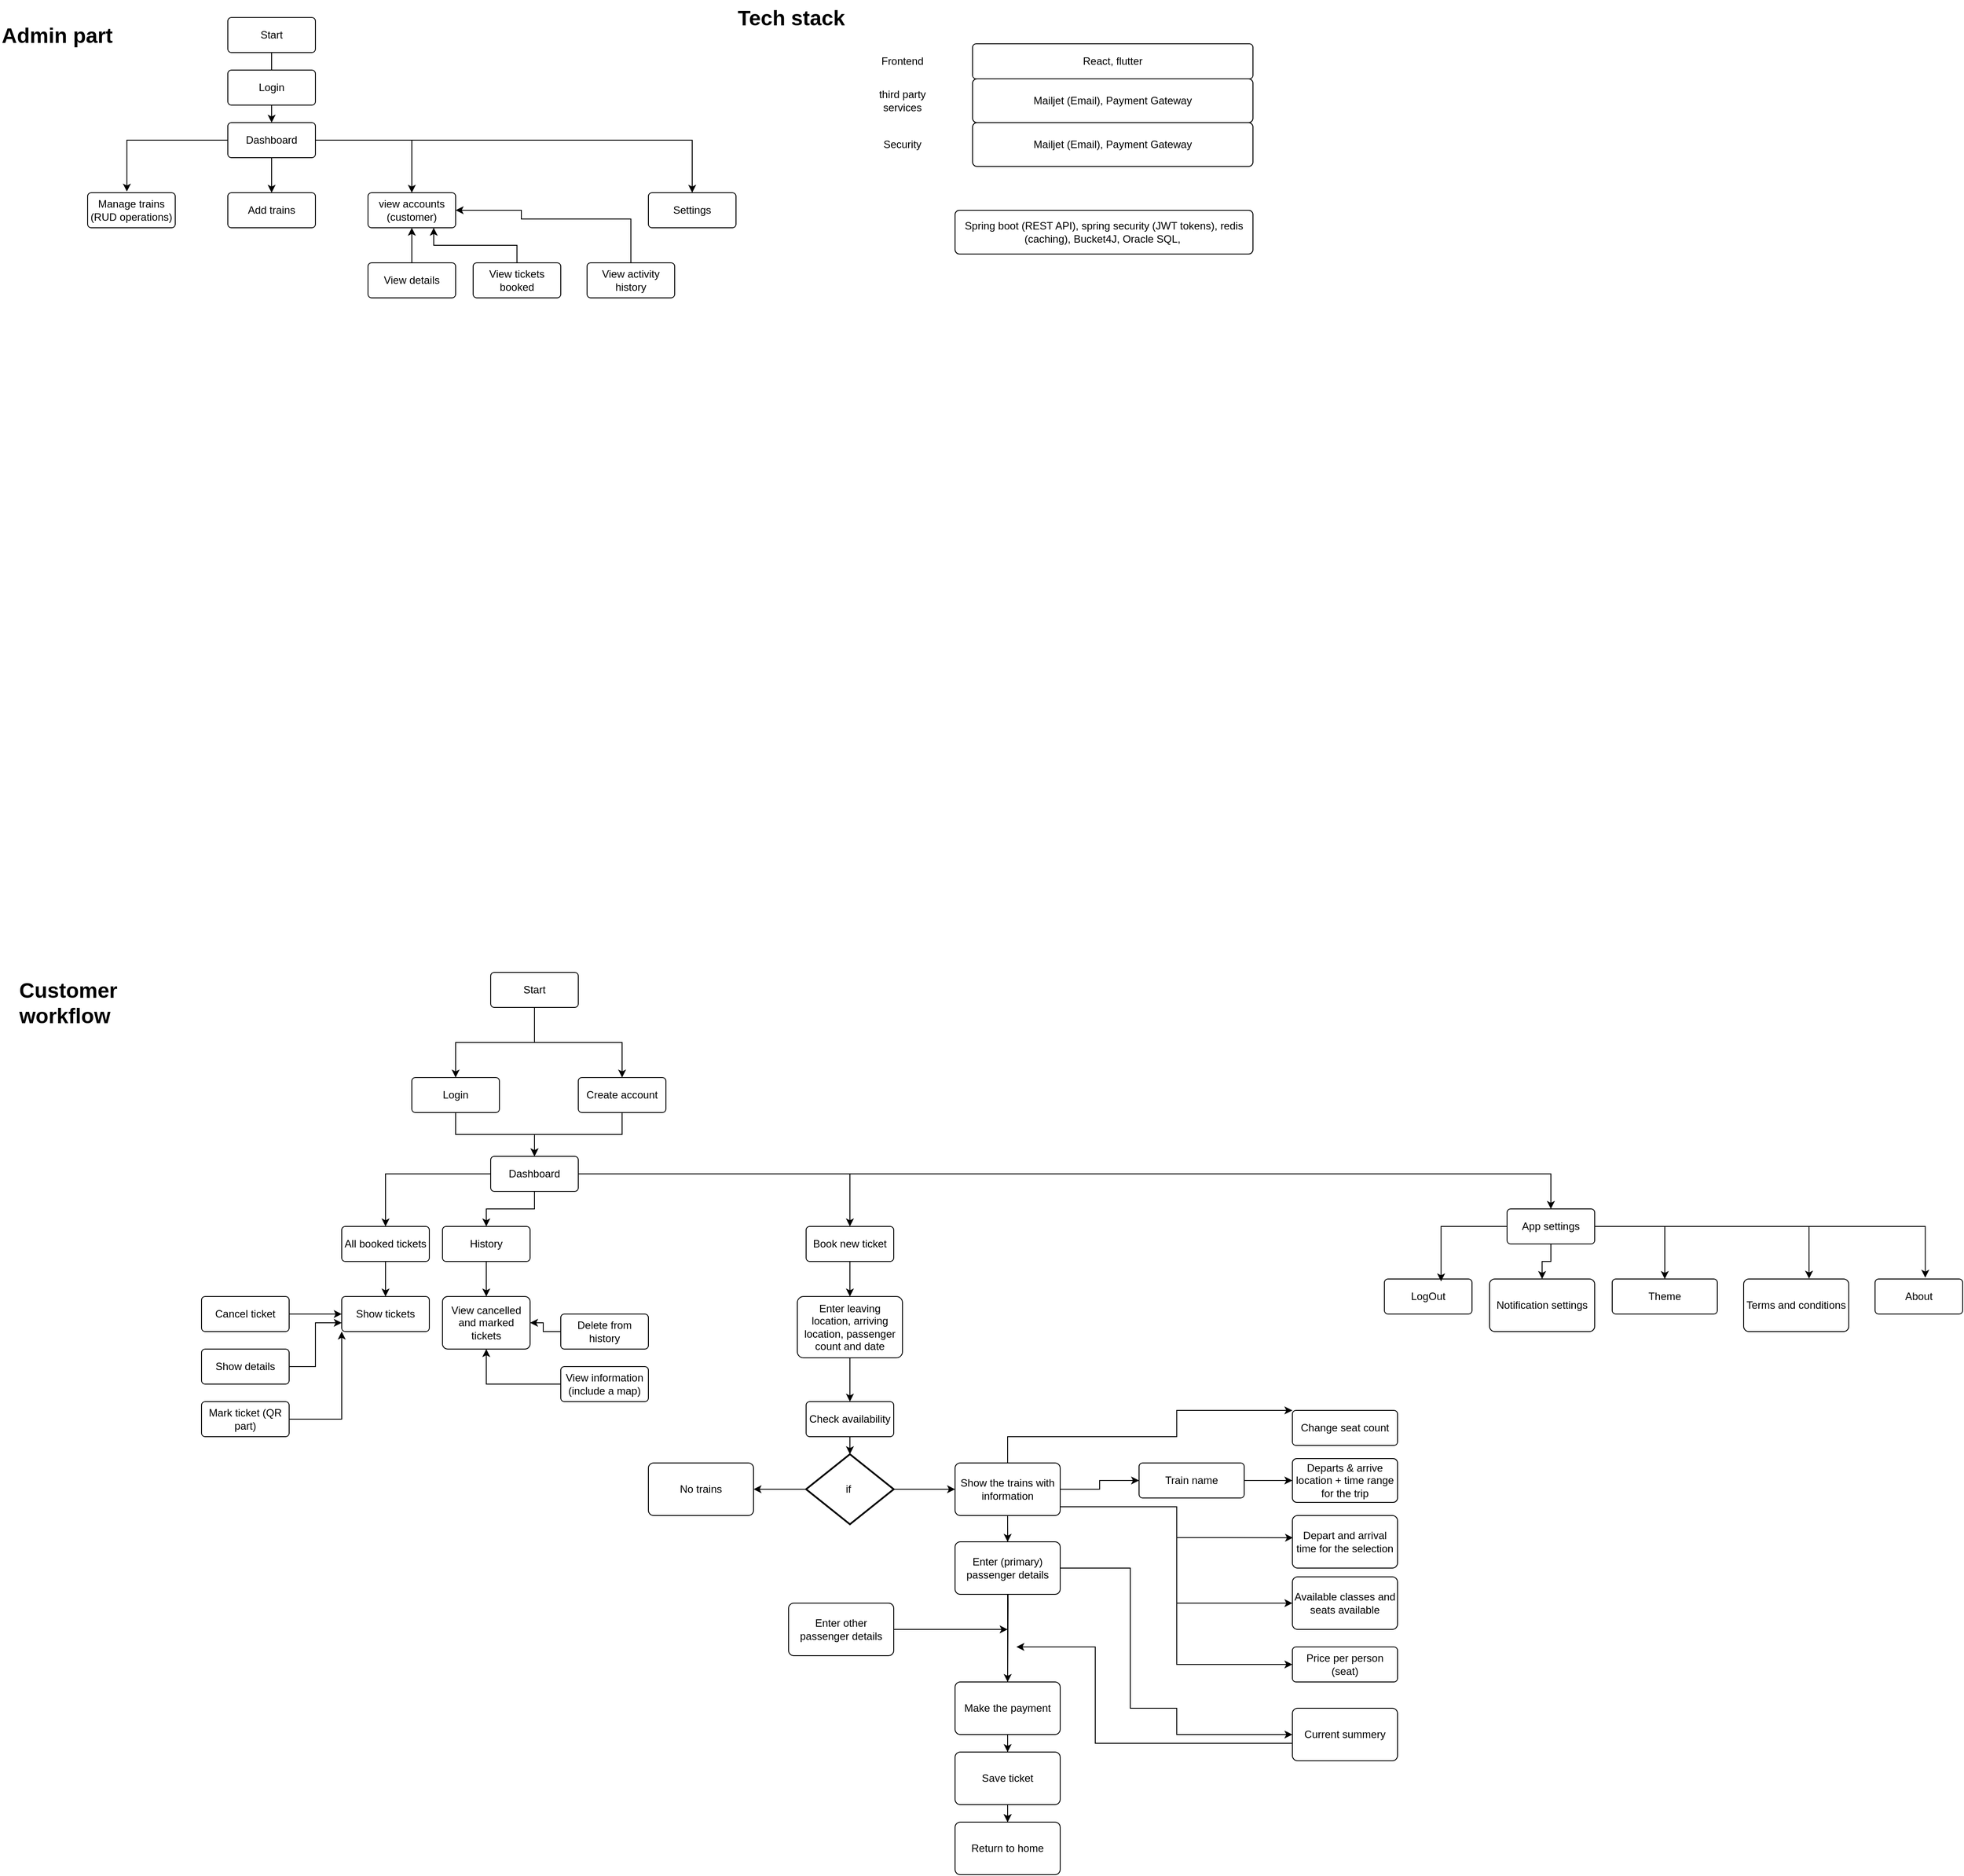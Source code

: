 <mxfile version="28.0.4" pages="2">
  <diagram name="Page-1" id="S-loCbMiCD3eQ0C2EWXm">
    <mxGraphModel dx="872" dy="1637" grid="1" gridSize="10" guides="1" tooltips="1" connect="1" arrows="1" fold="1" page="1" pageScale="1" pageWidth="850" pageHeight="1100" math="0" shadow="0">
      <root>
        <mxCell id="0" />
        <mxCell id="1" parent="0" />
        <mxCell id="ihODlRqWH2nUnr_b5y7S-8" style="edgeStyle=orthogonalEdgeStyle;rounded=0;orthogonalLoop=1;jettySize=auto;html=1;entryX=0.5;entryY=0;entryDx=0;entryDy=0;" parent="1" source="TaY7MD22r1zGkPn74SO2-1" target="ihODlRqWH2nUnr_b5y7S-1" edge="1">
          <mxGeometry relative="1" as="geometry" />
        </mxCell>
        <mxCell id="ihODlRqWH2nUnr_b5y7S-9" style="edgeStyle=orthogonalEdgeStyle;rounded=0;orthogonalLoop=1;jettySize=auto;html=1;entryX=0.5;entryY=0;entryDx=0;entryDy=0;" parent="1" source="TaY7MD22r1zGkPn74SO2-1" target="ihODlRqWH2nUnr_b5y7S-2" edge="1">
          <mxGeometry relative="1" as="geometry" />
        </mxCell>
        <mxCell id="TaY7MD22r1zGkPn74SO2-1" value="Start" style="rounded=1;arcSize=10;whiteSpace=wrap;html=1;align=center;" parent="1" vertex="1">
          <mxGeometry x="580" y="20" width="100" height="40" as="geometry" />
        </mxCell>
        <mxCell id="ihODlRqWH2nUnr_b5y7S-10" style="edgeStyle=orthogonalEdgeStyle;rounded=0;orthogonalLoop=1;jettySize=auto;html=1;entryX=0.5;entryY=0;entryDx=0;entryDy=0;" parent="1" source="ihODlRqWH2nUnr_b5y7S-1" target="ihODlRqWH2nUnr_b5y7S-3" edge="1">
          <mxGeometry relative="1" as="geometry" />
        </mxCell>
        <mxCell id="ihODlRqWH2nUnr_b5y7S-1" value="Login" style="rounded=1;arcSize=10;whiteSpace=wrap;html=1;align=center;" parent="1" vertex="1">
          <mxGeometry x="490" y="140" width="100" height="40" as="geometry" />
        </mxCell>
        <mxCell id="ihODlRqWH2nUnr_b5y7S-11" style="edgeStyle=orthogonalEdgeStyle;rounded=0;orthogonalLoop=1;jettySize=auto;html=1;entryX=0.5;entryY=0;entryDx=0;entryDy=0;" parent="1" source="ihODlRqWH2nUnr_b5y7S-2" target="ihODlRqWH2nUnr_b5y7S-3" edge="1">
          <mxGeometry relative="1" as="geometry" />
        </mxCell>
        <mxCell id="ihODlRqWH2nUnr_b5y7S-2" value="Create account" style="rounded=1;arcSize=10;whiteSpace=wrap;html=1;align=center;" parent="1" vertex="1">
          <mxGeometry x="680" y="140" width="100" height="40" as="geometry" />
        </mxCell>
        <mxCell id="ihODlRqWH2nUnr_b5y7S-12" style="edgeStyle=orthogonalEdgeStyle;rounded=0;orthogonalLoop=1;jettySize=auto;html=1;entryX=0.5;entryY=0;entryDx=0;entryDy=0;" parent="1" source="ihODlRqWH2nUnr_b5y7S-3" target="ihODlRqWH2nUnr_b5y7S-4" edge="1">
          <mxGeometry relative="1" as="geometry" />
        </mxCell>
        <mxCell id="ihODlRqWH2nUnr_b5y7S-13" style="edgeStyle=orthogonalEdgeStyle;rounded=0;orthogonalLoop=1;jettySize=auto;html=1;entryX=0.5;entryY=0;entryDx=0;entryDy=0;" parent="1" source="ihODlRqWH2nUnr_b5y7S-3" target="ihODlRqWH2nUnr_b5y7S-5" edge="1">
          <mxGeometry relative="1" as="geometry" />
        </mxCell>
        <mxCell id="ihODlRqWH2nUnr_b5y7S-14" style="edgeStyle=orthogonalEdgeStyle;rounded=0;orthogonalLoop=1;jettySize=auto;html=1;entryX=0.5;entryY=0;entryDx=0;entryDy=0;" parent="1" source="ihODlRqWH2nUnr_b5y7S-3" target="ihODlRqWH2nUnr_b5y7S-6" edge="1">
          <mxGeometry relative="1" as="geometry" />
        </mxCell>
        <mxCell id="ihODlRqWH2nUnr_b5y7S-15" style="edgeStyle=orthogonalEdgeStyle;rounded=0;orthogonalLoop=1;jettySize=auto;html=1;entryX=0.5;entryY=0;entryDx=0;entryDy=0;" parent="1" source="ihODlRqWH2nUnr_b5y7S-3" target="ihODlRqWH2nUnr_b5y7S-7" edge="1">
          <mxGeometry relative="1" as="geometry" />
        </mxCell>
        <mxCell id="ihODlRqWH2nUnr_b5y7S-3" value="Dashboard" style="rounded=1;arcSize=10;whiteSpace=wrap;html=1;align=center;" parent="1" vertex="1">
          <mxGeometry x="580" y="230" width="100" height="40" as="geometry" />
        </mxCell>
        <mxCell id="ihODlRqWH2nUnr_b5y7S-17" value="" style="edgeStyle=orthogonalEdgeStyle;rounded=0;orthogonalLoop=1;jettySize=auto;html=1;" parent="1" source="ihODlRqWH2nUnr_b5y7S-4" target="ihODlRqWH2nUnr_b5y7S-16" edge="1">
          <mxGeometry relative="1" as="geometry" />
        </mxCell>
        <mxCell id="ihODlRqWH2nUnr_b5y7S-4" value="All booked tickets" style="rounded=1;arcSize=10;whiteSpace=wrap;html=1;align=center;" parent="1" vertex="1">
          <mxGeometry x="410" y="310" width="100" height="40" as="geometry" />
        </mxCell>
        <mxCell id="ihODlRqWH2nUnr_b5y7S-25" value="" style="edgeStyle=orthogonalEdgeStyle;rounded=0;orthogonalLoop=1;jettySize=auto;html=1;" parent="1" source="ihODlRqWH2nUnr_b5y7S-5" target="ihODlRqWH2nUnr_b5y7S-24" edge="1">
          <mxGeometry relative="1" as="geometry" />
        </mxCell>
        <mxCell id="ihODlRqWH2nUnr_b5y7S-5" value="History" style="rounded=1;arcSize=10;whiteSpace=wrap;html=1;align=center;" parent="1" vertex="1">
          <mxGeometry x="525" y="310" width="100" height="40" as="geometry" />
        </mxCell>
        <mxCell id="ihODlRqWH2nUnr_b5y7S-34" value="" style="edgeStyle=orthogonalEdgeStyle;rounded=0;orthogonalLoop=1;jettySize=auto;html=1;" parent="1" source="ihODlRqWH2nUnr_b5y7S-6" target="ihODlRqWH2nUnr_b5y7S-31" edge="1">
          <mxGeometry relative="1" as="geometry" />
        </mxCell>
        <mxCell id="ihODlRqWH2nUnr_b5y7S-6" value="Book new ticket" style="rounded=1;arcSize=10;whiteSpace=wrap;html=1;align=center;" parent="1" vertex="1">
          <mxGeometry x="940" y="310" width="100" height="40" as="geometry" />
        </mxCell>
        <mxCell id="ihODlRqWH2nUnr_b5y7S-77" value="" style="edgeStyle=orthogonalEdgeStyle;rounded=0;orthogonalLoop=1;jettySize=auto;html=1;" parent="1" source="ihODlRqWH2nUnr_b5y7S-7" target="ihODlRqWH2nUnr_b5y7S-72" edge="1">
          <mxGeometry relative="1" as="geometry" />
        </mxCell>
        <mxCell id="ihODlRqWH2nUnr_b5y7S-78" style="edgeStyle=orthogonalEdgeStyle;rounded=0;orthogonalLoop=1;jettySize=auto;html=1;entryX=0.5;entryY=0;entryDx=0;entryDy=0;" parent="1" source="ihODlRqWH2nUnr_b5y7S-7" target="ihODlRqWH2nUnr_b5y7S-73" edge="1">
          <mxGeometry relative="1" as="geometry" />
        </mxCell>
        <mxCell id="ihODlRqWH2nUnr_b5y7S-7" value="App settings" style="rounded=1;arcSize=10;whiteSpace=wrap;html=1;align=center;" parent="1" vertex="1">
          <mxGeometry x="1740" y="290" width="100" height="40" as="geometry" />
        </mxCell>
        <mxCell id="ihODlRqWH2nUnr_b5y7S-16" value="Show tickets" style="rounded=1;arcSize=10;whiteSpace=wrap;html=1;align=center;" parent="1" vertex="1">
          <mxGeometry x="410" y="390" width="100" height="40" as="geometry" />
        </mxCell>
        <mxCell id="ihODlRqWH2nUnr_b5y7S-19" value="" style="edgeStyle=orthogonalEdgeStyle;rounded=0;orthogonalLoop=1;jettySize=auto;html=1;" parent="1" source="ihODlRqWH2nUnr_b5y7S-18" target="ihODlRqWH2nUnr_b5y7S-16" edge="1">
          <mxGeometry relative="1" as="geometry" />
        </mxCell>
        <mxCell id="ihODlRqWH2nUnr_b5y7S-18" value="Cancel ticket" style="rounded=1;arcSize=10;whiteSpace=wrap;html=1;align=center;" parent="1" vertex="1">
          <mxGeometry x="250" y="390" width="100" height="40" as="geometry" />
        </mxCell>
        <mxCell id="ihODlRqWH2nUnr_b5y7S-22" style="edgeStyle=orthogonalEdgeStyle;rounded=0;orthogonalLoop=1;jettySize=auto;html=1;entryX=0;entryY=0.75;entryDx=0;entryDy=0;" parent="1" source="ihODlRqWH2nUnr_b5y7S-20" target="ihODlRqWH2nUnr_b5y7S-16" edge="1">
          <mxGeometry relative="1" as="geometry" />
        </mxCell>
        <mxCell id="ihODlRqWH2nUnr_b5y7S-20" value="Show details" style="rounded=1;arcSize=10;whiteSpace=wrap;html=1;align=center;" parent="1" vertex="1">
          <mxGeometry x="250" y="450" width="100" height="40" as="geometry" />
        </mxCell>
        <mxCell id="ihODlRqWH2nUnr_b5y7S-23" style="edgeStyle=orthogonalEdgeStyle;rounded=0;orthogonalLoop=1;jettySize=auto;html=1;entryX=0;entryY=1;entryDx=0;entryDy=0;" parent="1" source="ihODlRqWH2nUnr_b5y7S-21" target="ihODlRqWH2nUnr_b5y7S-16" edge="1">
          <mxGeometry relative="1" as="geometry" />
        </mxCell>
        <mxCell id="ihODlRqWH2nUnr_b5y7S-21" value="Mark ticket (QR part)" style="rounded=1;arcSize=10;whiteSpace=wrap;html=1;align=center;" parent="1" vertex="1">
          <mxGeometry x="250" y="510" width="100" height="40" as="geometry" />
        </mxCell>
        <mxCell id="ihODlRqWH2nUnr_b5y7S-24" value="View cancelled and marked tickets" style="rounded=1;arcSize=10;whiteSpace=wrap;html=1;align=center;" parent="1" vertex="1">
          <mxGeometry x="525" y="390" width="100" height="60" as="geometry" />
        </mxCell>
        <mxCell id="ihODlRqWH2nUnr_b5y7S-27" value="" style="edgeStyle=orthogonalEdgeStyle;rounded=0;orthogonalLoop=1;jettySize=auto;html=1;" parent="1" source="ihODlRqWH2nUnr_b5y7S-26" target="ihODlRqWH2nUnr_b5y7S-24" edge="1">
          <mxGeometry relative="1" as="geometry" />
        </mxCell>
        <mxCell id="ihODlRqWH2nUnr_b5y7S-26" value="Delete from history" style="rounded=1;arcSize=10;whiteSpace=wrap;html=1;align=center;" parent="1" vertex="1">
          <mxGeometry x="660" y="410" width="100" height="40" as="geometry" />
        </mxCell>
        <mxCell id="ihODlRqWH2nUnr_b5y7S-30" style="edgeStyle=orthogonalEdgeStyle;rounded=0;orthogonalLoop=1;jettySize=auto;html=1;entryX=0.5;entryY=1;entryDx=0;entryDy=0;" parent="1" source="ihODlRqWH2nUnr_b5y7S-28" target="ihODlRqWH2nUnr_b5y7S-24" edge="1">
          <mxGeometry relative="1" as="geometry" />
        </mxCell>
        <mxCell id="ihODlRqWH2nUnr_b5y7S-28" value="View information (include a map)" style="rounded=1;arcSize=10;whiteSpace=wrap;html=1;align=center;" parent="1" vertex="1">
          <mxGeometry x="660" y="470" width="100" height="40" as="geometry" />
        </mxCell>
        <mxCell id="ihODlRqWH2nUnr_b5y7S-35" value="" style="edgeStyle=orthogonalEdgeStyle;rounded=0;orthogonalLoop=1;jettySize=auto;html=1;" parent="1" source="ihODlRqWH2nUnr_b5y7S-31" target="ihODlRqWH2nUnr_b5y7S-32" edge="1">
          <mxGeometry relative="1" as="geometry" />
        </mxCell>
        <mxCell id="ihODlRqWH2nUnr_b5y7S-31" value="Enter leaving location, arriving location, passenger count and date" style="rounded=1;arcSize=10;whiteSpace=wrap;html=1;align=center;" parent="1" vertex="1">
          <mxGeometry x="930" y="390" width="120" height="70" as="geometry" />
        </mxCell>
        <mxCell id="ihODlRqWH2nUnr_b5y7S-36" value="" style="edgeStyle=orthogonalEdgeStyle;rounded=0;orthogonalLoop=1;jettySize=auto;html=1;" parent="1" source="ihODlRqWH2nUnr_b5y7S-32" target="ihODlRqWH2nUnr_b5y7S-33" edge="1">
          <mxGeometry relative="1" as="geometry" />
        </mxCell>
        <mxCell id="ihODlRqWH2nUnr_b5y7S-32" value="Check availability" style="rounded=1;arcSize=10;whiteSpace=wrap;html=1;align=center;" parent="1" vertex="1">
          <mxGeometry x="940" y="510" width="100" height="40" as="geometry" />
        </mxCell>
        <mxCell id="ihODlRqWH2nUnr_b5y7S-39" value="" style="edgeStyle=orthogonalEdgeStyle;rounded=0;orthogonalLoop=1;jettySize=auto;html=1;" parent="1" source="ihODlRqWH2nUnr_b5y7S-33" target="ihODlRqWH2nUnr_b5y7S-37" edge="1">
          <mxGeometry relative="1" as="geometry" />
        </mxCell>
        <mxCell id="ihODlRqWH2nUnr_b5y7S-40" value="" style="edgeStyle=orthogonalEdgeStyle;rounded=0;orthogonalLoop=1;jettySize=auto;html=1;" parent="1" source="ihODlRqWH2nUnr_b5y7S-33" target="ihODlRqWH2nUnr_b5y7S-38" edge="1">
          <mxGeometry relative="1" as="geometry" />
        </mxCell>
        <mxCell id="ihODlRqWH2nUnr_b5y7S-33" value="if&amp;nbsp;" style="strokeWidth=2;html=1;shape=mxgraph.flowchart.decision;whiteSpace=wrap;" parent="1" vertex="1">
          <mxGeometry x="940" y="570" width="100" height="80" as="geometry" />
        </mxCell>
        <mxCell id="ihODlRqWH2nUnr_b5y7S-46" value="" style="edgeStyle=orthogonalEdgeStyle;rounded=0;orthogonalLoop=1;jettySize=auto;html=1;" parent="1" source="ihODlRqWH2nUnr_b5y7S-37" target="ihODlRqWH2nUnr_b5y7S-42" edge="1">
          <mxGeometry relative="1" as="geometry" />
        </mxCell>
        <mxCell id="ihODlRqWH2nUnr_b5y7S-54" style="edgeStyle=orthogonalEdgeStyle;rounded=0;orthogonalLoop=1;jettySize=auto;html=1;entryX=0;entryY=0.5;entryDx=0;entryDy=0;" parent="1" source="ihODlRqWH2nUnr_b5y7S-37" target="ihODlRqWH2nUnr_b5y7S-51" edge="1">
          <mxGeometry relative="1" as="geometry" />
        </mxCell>
        <mxCell id="ihODlRqWH2nUnr_b5y7S-61" style="edgeStyle=orthogonalEdgeStyle;rounded=0;orthogonalLoop=1;jettySize=auto;html=1;entryX=0.006;entryY=0.422;entryDx=0;entryDy=0;entryPerimeter=0;" parent="1" source="ihODlRqWH2nUnr_b5y7S-37" target="ihODlRqWH2nUnr_b5y7S-55" edge="1">
          <mxGeometry relative="1" as="geometry">
            <mxPoint x="1430" y="700" as="targetPoint" />
            <Array as="points">
              <mxPoint x="1363" y="630" />
              <mxPoint x="1363" y="665" />
            </Array>
          </mxGeometry>
        </mxCell>
        <mxCell id="ihODlRqWH2nUnr_b5y7S-62" style="edgeStyle=orthogonalEdgeStyle;rounded=0;orthogonalLoop=1;jettySize=auto;html=1;entryX=0;entryY=0.5;entryDx=0;entryDy=0;" parent="1" source="ihODlRqWH2nUnr_b5y7S-37" target="ihODlRqWH2nUnr_b5y7S-56" edge="1">
          <mxGeometry relative="1" as="geometry">
            <Array as="points">
              <mxPoint x="1363" y="630" />
              <mxPoint x="1363" y="740" />
            </Array>
          </mxGeometry>
        </mxCell>
        <mxCell id="ihODlRqWH2nUnr_b5y7S-63" style="edgeStyle=orthogonalEdgeStyle;rounded=0;orthogonalLoop=1;jettySize=auto;html=1;entryX=0;entryY=0.5;entryDx=0;entryDy=0;" parent="1" source="ihODlRqWH2nUnr_b5y7S-37" target="ihODlRqWH2nUnr_b5y7S-57" edge="1">
          <mxGeometry relative="1" as="geometry">
            <Array as="points">
              <mxPoint x="1363" y="630" />
              <mxPoint x="1363" y="810" />
            </Array>
          </mxGeometry>
        </mxCell>
        <mxCell id="ihODlRqWH2nUnr_b5y7S-65" style="edgeStyle=orthogonalEdgeStyle;rounded=0;orthogonalLoop=1;jettySize=auto;html=1;" parent="1" source="ihODlRqWH2nUnr_b5y7S-37" target="ihODlRqWH2nUnr_b5y7S-64" edge="1">
          <mxGeometry relative="1" as="geometry">
            <Array as="points">
              <mxPoint x="1170" y="550" />
              <mxPoint x="1363" y="550" />
              <mxPoint x="1363" y="520" />
            </Array>
          </mxGeometry>
        </mxCell>
        <mxCell id="ihODlRqWH2nUnr_b5y7S-37" value="Show the trains with information" style="rounded=1;arcSize=10;whiteSpace=wrap;html=1;align=center;" parent="1" vertex="1">
          <mxGeometry x="1110" y="580" width="120" height="60" as="geometry" />
        </mxCell>
        <mxCell id="ihODlRqWH2nUnr_b5y7S-38" value="No trains" style="rounded=1;arcSize=10;whiteSpace=wrap;html=1;align=center;" parent="1" vertex="1">
          <mxGeometry x="760" y="580" width="120" height="60" as="geometry" />
        </mxCell>
        <mxCell id="ihODlRqWH2nUnr_b5y7S-47" value="" style="edgeStyle=orthogonalEdgeStyle;rounded=0;orthogonalLoop=1;jettySize=auto;html=1;" parent="1" target="ihODlRqWH2nUnr_b5y7S-43" edge="1">
          <mxGeometry relative="1" as="geometry">
            <mxPoint x="1170" y="650" as="sourcePoint" />
          </mxGeometry>
        </mxCell>
        <mxCell id="ihODlRqWH2nUnr_b5y7S-48" value="" style="edgeStyle=orthogonalEdgeStyle;rounded=0;orthogonalLoop=1;jettySize=auto;html=1;" parent="1" source="ihODlRqWH2nUnr_b5y7S-42" target="ihODlRqWH2nUnr_b5y7S-44" edge="1">
          <mxGeometry relative="1" as="geometry" />
        </mxCell>
        <mxCell id="ihODlRqWH2nUnr_b5y7S-67" style="edgeStyle=orthogonalEdgeStyle;rounded=0;orthogonalLoop=1;jettySize=auto;html=1;entryX=0;entryY=0.5;entryDx=0;entryDy=0;" parent="1" source="ihODlRqWH2nUnr_b5y7S-42" target="ihODlRqWH2nUnr_b5y7S-66" edge="1">
          <mxGeometry relative="1" as="geometry">
            <Array as="points">
              <mxPoint x="1310" y="700" />
              <mxPoint x="1310" y="860" />
              <mxPoint x="1363" y="860" />
              <mxPoint x="1363" y="890" />
            </Array>
          </mxGeometry>
        </mxCell>
        <mxCell id="ihODlRqWH2nUnr_b5y7S-42" value="Enter (primary) passenger details" style="rounded=1;arcSize=10;whiteSpace=wrap;html=1;align=center;" parent="1" vertex="1">
          <mxGeometry x="1110" y="670" width="120" height="60" as="geometry" />
        </mxCell>
        <mxCell id="ihODlRqWH2nUnr_b5y7S-49" value="" style="edgeStyle=orthogonalEdgeStyle;rounded=0;orthogonalLoop=1;jettySize=auto;html=1;" parent="1" source="ihODlRqWH2nUnr_b5y7S-43" target="ihODlRqWH2nUnr_b5y7S-45" edge="1">
          <mxGeometry relative="1" as="geometry" />
        </mxCell>
        <mxCell id="ihODlRqWH2nUnr_b5y7S-43" value="Make the payment" style="rounded=1;arcSize=10;whiteSpace=wrap;html=1;align=center;" parent="1" vertex="1">
          <mxGeometry x="1110" y="830" width="120" height="60" as="geometry" />
        </mxCell>
        <mxCell id="ihODlRqWH2nUnr_b5y7S-50" value="" style="edgeStyle=orthogonalEdgeStyle;rounded=0;orthogonalLoop=1;jettySize=auto;html=1;" parent="1" source="ihODlRqWH2nUnr_b5y7S-44" target="ihODlRqWH2nUnr_b5y7S-45" edge="1">
          <mxGeometry relative="1" as="geometry" />
        </mxCell>
        <mxCell id="ihODlRqWH2nUnr_b5y7S-44" value="Save ticket" style="rounded=1;arcSize=10;whiteSpace=wrap;html=1;align=center;" parent="1" vertex="1">
          <mxGeometry x="1110" y="910" width="120" height="60" as="geometry" />
        </mxCell>
        <mxCell id="ihODlRqWH2nUnr_b5y7S-45" value="Return to home" style="rounded=1;arcSize=10;whiteSpace=wrap;html=1;align=center;" parent="1" vertex="1">
          <mxGeometry x="1110" y="990" width="120" height="60" as="geometry" />
        </mxCell>
        <mxCell id="ihODlRqWH2nUnr_b5y7S-53" value="" style="edgeStyle=orthogonalEdgeStyle;rounded=0;orthogonalLoop=1;jettySize=auto;html=1;" parent="1" source="ihODlRqWH2nUnr_b5y7S-51" target="ihODlRqWH2nUnr_b5y7S-52" edge="1">
          <mxGeometry relative="1" as="geometry" />
        </mxCell>
        <mxCell id="ihODlRqWH2nUnr_b5y7S-51" value="Train name" style="rounded=1;arcSize=10;whiteSpace=wrap;html=1;align=center;" parent="1" vertex="1">
          <mxGeometry x="1320" y="580" width="120" height="40" as="geometry" />
        </mxCell>
        <mxCell id="ihODlRqWH2nUnr_b5y7S-52" value="Departs &amp;amp; arrive location + time range for the trip" style="rounded=1;arcSize=10;whiteSpace=wrap;html=1;align=center;" parent="1" vertex="1">
          <mxGeometry x="1495" y="575" width="120" height="50" as="geometry" />
        </mxCell>
        <mxCell id="ihODlRqWH2nUnr_b5y7S-55" value="Depart and arrival time for the selection" style="rounded=1;arcSize=10;whiteSpace=wrap;html=1;align=center;" parent="1" vertex="1">
          <mxGeometry x="1495" y="640" width="120" height="60" as="geometry" />
        </mxCell>
        <mxCell id="ihODlRqWH2nUnr_b5y7S-56" value="Available classes and seats available" style="rounded=1;arcSize=10;whiteSpace=wrap;html=1;align=center;" parent="1" vertex="1">
          <mxGeometry x="1495" y="710" width="120" height="60" as="geometry" />
        </mxCell>
        <mxCell id="ihODlRqWH2nUnr_b5y7S-57" value="Price per person (seat)" style="rounded=1;arcSize=10;whiteSpace=wrap;html=1;align=center;" parent="1" vertex="1">
          <mxGeometry x="1495" y="790" width="120" height="40" as="geometry" />
        </mxCell>
        <mxCell id="ihODlRqWH2nUnr_b5y7S-64" value="Change seat count" style="rounded=1;arcSize=10;whiteSpace=wrap;html=1;align=center;" parent="1" vertex="1">
          <mxGeometry x="1495" y="520" width="120" height="40" as="geometry" />
        </mxCell>
        <mxCell id="ihODlRqWH2nUnr_b5y7S-70" style="edgeStyle=orthogonalEdgeStyle;rounded=0;orthogonalLoop=1;jettySize=auto;html=1;" parent="1" edge="1">
          <mxGeometry relative="1" as="geometry">
            <mxPoint x="1180" y="790" as="targetPoint" />
            <mxPoint x="1495" y="900" as="sourcePoint" />
            <Array as="points">
              <mxPoint x="1270" y="900" />
              <mxPoint x="1270" y="790" />
            </Array>
          </mxGeometry>
        </mxCell>
        <mxCell id="ihODlRqWH2nUnr_b5y7S-66" value="Current summery" style="rounded=1;arcSize=10;whiteSpace=wrap;html=1;align=center;" parent="1" vertex="1">
          <mxGeometry x="1495" y="860" width="120" height="60" as="geometry" />
        </mxCell>
        <mxCell id="ihODlRqWH2nUnr_b5y7S-69" style="edgeStyle=orthogonalEdgeStyle;rounded=0;orthogonalLoop=1;jettySize=auto;html=1;" parent="1" source="ihODlRqWH2nUnr_b5y7S-68" edge="1">
          <mxGeometry relative="1" as="geometry">
            <mxPoint x="1170.0" y="770" as="targetPoint" />
          </mxGeometry>
        </mxCell>
        <mxCell id="ihODlRqWH2nUnr_b5y7S-68" value="Enter other passenger details" style="rounded=1;arcSize=10;whiteSpace=wrap;html=1;align=center;" parent="1" vertex="1">
          <mxGeometry x="920" y="740" width="120" height="60" as="geometry" />
        </mxCell>
        <mxCell id="ihODlRqWH2nUnr_b5y7S-71" value="LogOut" style="rounded=1;arcSize=10;whiteSpace=wrap;html=1;align=center;" parent="1" vertex="1">
          <mxGeometry x="1600" y="370" width="100" height="40" as="geometry" />
        </mxCell>
        <mxCell id="ihODlRqWH2nUnr_b5y7S-72" value="Notification settings" style="rounded=1;arcSize=10;whiteSpace=wrap;html=1;align=center;" parent="1" vertex="1">
          <mxGeometry x="1720" y="370" width="120" height="60" as="geometry" />
        </mxCell>
        <mxCell id="ihODlRqWH2nUnr_b5y7S-73" value="Theme" style="rounded=1;arcSize=10;whiteSpace=wrap;html=1;align=center;" parent="1" vertex="1">
          <mxGeometry x="1860" y="370" width="120" height="40" as="geometry" />
        </mxCell>
        <mxCell id="ihODlRqWH2nUnr_b5y7S-74" value="Terms and conditions" style="rounded=1;arcSize=10;whiteSpace=wrap;html=1;align=center;" parent="1" vertex="1">
          <mxGeometry x="2010" y="370" width="120" height="60" as="geometry" />
        </mxCell>
        <mxCell id="ihODlRqWH2nUnr_b5y7S-75" value="About" style="rounded=1;arcSize=10;whiteSpace=wrap;html=1;align=center;" parent="1" vertex="1">
          <mxGeometry x="2160" y="370" width="100" height="40" as="geometry" />
        </mxCell>
        <mxCell id="ihODlRqWH2nUnr_b5y7S-76" style="edgeStyle=orthogonalEdgeStyle;rounded=0;orthogonalLoop=1;jettySize=auto;html=1;entryX=0.647;entryY=0.068;entryDx=0;entryDy=0;entryPerimeter=0;" parent="1" source="ihODlRqWH2nUnr_b5y7S-7" target="ihODlRqWH2nUnr_b5y7S-71" edge="1">
          <mxGeometry relative="1" as="geometry" />
        </mxCell>
        <mxCell id="ihODlRqWH2nUnr_b5y7S-79" style="edgeStyle=orthogonalEdgeStyle;rounded=0;orthogonalLoop=1;jettySize=auto;html=1;entryX=0.622;entryY=-0.007;entryDx=0;entryDy=0;entryPerimeter=0;" parent="1" source="ihODlRqWH2nUnr_b5y7S-7" target="ihODlRqWH2nUnr_b5y7S-74" edge="1">
          <mxGeometry relative="1" as="geometry" />
        </mxCell>
        <mxCell id="ihODlRqWH2nUnr_b5y7S-80" style="edgeStyle=orthogonalEdgeStyle;rounded=0;orthogonalLoop=1;jettySize=auto;html=1;entryX=0.573;entryY=-0.037;entryDx=0;entryDy=0;entryPerimeter=0;" parent="1" source="ihODlRqWH2nUnr_b5y7S-7" target="ihODlRqWH2nUnr_b5y7S-75" edge="1">
          <mxGeometry relative="1" as="geometry" />
        </mxCell>
        <mxCell id="ihODlRqWH2nUnr_b5y7S-81" value="&lt;h1 style=&quot;margin-top: 0px;&quot;&gt;Customer workflow&lt;/h1&gt;" style="text;html=1;whiteSpace=wrap;overflow=hidden;rounded=0;" parent="1" vertex="1">
          <mxGeometry x="40" y="20" width="180" height="70" as="geometry" />
        </mxCell>
        <mxCell id="ihODlRqWH2nUnr_b5y7S-82" value="&lt;h1 style=&quot;margin-top: 0px;&quot;&gt;Admin part&lt;/h1&gt;" style="text;html=1;whiteSpace=wrap;overflow=hidden;rounded=0;" parent="1" vertex="1">
          <mxGeometry x="20" y="-1070" width="180" height="50" as="geometry" />
        </mxCell>
        <mxCell id="ihODlRqWH2nUnr_b5y7S-92" value="" style="edgeStyle=orthogonalEdgeStyle;rounded=0;orthogonalLoop=1;jettySize=auto;html=1;" parent="1" source="ihODlRqWH2nUnr_b5y7S-83" target="ihODlRqWH2nUnr_b5y7S-85" edge="1">
          <mxGeometry relative="1" as="geometry" />
        </mxCell>
        <mxCell id="ihODlRqWH2nUnr_b5y7S-83" value="Start" style="rounded=1;arcSize=10;whiteSpace=wrap;html=1;align=center;" parent="1" vertex="1">
          <mxGeometry x="280" y="-1070" width="100" height="40" as="geometry" />
        </mxCell>
        <mxCell id="ihODlRqWH2nUnr_b5y7S-84" value="Login" style="rounded=1;arcSize=10;whiteSpace=wrap;html=1;align=center;" parent="1" vertex="1">
          <mxGeometry x="280" y="-1010" width="100" height="40" as="geometry" />
        </mxCell>
        <mxCell id="ihODlRqWH2nUnr_b5y7S-94" value="" style="edgeStyle=orthogonalEdgeStyle;rounded=0;orthogonalLoop=1;jettySize=auto;html=1;" parent="1" source="ihODlRqWH2nUnr_b5y7S-85" target="ihODlRqWH2nUnr_b5y7S-86" edge="1">
          <mxGeometry relative="1" as="geometry" />
        </mxCell>
        <mxCell id="ihODlRqWH2nUnr_b5y7S-95" style="edgeStyle=orthogonalEdgeStyle;rounded=0;orthogonalLoop=1;jettySize=auto;html=1;entryX=0.5;entryY=0;entryDx=0;entryDy=0;" parent="1" source="ihODlRqWH2nUnr_b5y7S-85" target="ihODlRqWH2nUnr_b5y7S-88" edge="1">
          <mxGeometry relative="1" as="geometry" />
        </mxCell>
        <mxCell id="ihODlRqWH2nUnr_b5y7S-100" style="edgeStyle=orthogonalEdgeStyle;rounded=0;orthogonalLoop=1;jettySize=auto;html=1;entryX=0.5;entryY=0;entryDx=0;entryDy=0;" parent="1" source="ihODlRqWH2nUnr_b5y7S-85" target="ihODlRqWH2nUnr_b5y7S-99" edge="1">
          <mxGeometry relative="1" as="geometry" />
        </mxCell>
        <mxCell id="ihODlRqWH2nUnr_b5y7S-85" value="Dashboard" style="rounded=1;arcSize=10;whiteSpace=wrap;html=1;align=center;" parent="1" vertex="1">
          <mxGeometry x="280" y="-950" width="100" height="40" as="geometry" />
        </mxCell>
        <mxCell id="ihODlRqWH2nUnr_b5y7S-86" value="Add trains" style="rounded=1;arcSize=10;whiteSpace=wrap;html=1;align=center;" parent="1" vertex="1">
          <mxGeometry x="280" y="-870" width="100" height="40" as="geometry" />
        </mxCell>
        <mxCell id="ihODlRqWH2nUnr_b5y7S-87" value="Manage trains (RUD operations)" style="rounded=1;arcSize=10;whiteSpace=wrap;html=1;align=center;" parent="1" vertex="1">
          <mxGeometry x="120" y="-870" width="100" height="40" as="geometry" />
        </mxCell>
        <mxCell id="ihODlRqWH2nUnr_b5y7S-88" value="view accounts (customer)" style="rounded=1;arcSize=10;whiteSpace=wrap;html=1;align=center;" parent="1" vertex="1">
          <mxGeometry x="440" y="-870" width="100" height="40" as="geometry" />
        </mxCell>
        <mxCell id="ihODlRqWH2nUnr_b5y7S-96" value="" style="edgeStyle=orthogonalEdgeStyle;rounded=0;orthogonalLoop=1;jettySize=auto;html=1;" parent="1" source="ihODlRqWH2nUnr_b5y7S-89" target="ihODlRqWH2nUnr_b5y7S-88" edge="1">
          <mxGeometry relative="1" as="geometry" />
        </mxCell>
        <mxCell id="ihODlRqWH2nUnr_b5y7S-89" value="View details" style="rounded=1;arcSize=10;whiteSpace=wrap;html=1;align=center;" parent="1" vertex="1">
          <mxGeometry x="440" y="-790" width="100" height="40" as="geometry" />
        </mxCell>
        <mxCell id="ihODlRqWH2nUnr_b5y7S-97" style="edgeStyle=orthogonalEdgeStyle;rounded=0;orthogonalLoop=1;jettySize=auto;html=1;entryX=0.75;entryY=1;entryDx=0;entryDy=0;" parent="1" source="ihODlRqWH2nUnr_b5y7S-90" target="ihODlRqWH2nUnr_b5y7S-88" edge="1">
          <mxGeometry relative="1" as="geometry">
            <Array as="points">
              <mxPoint x="610" y="-810" />
              <mxPoint x="515" y="-810" />
            </Array>
          </mxGeometry>
        </mxCell>
        <mxCell id="ihODlRqWH2nUnr_b5y7S-90" value="View tickets booked" style="rounded=1;arcSize=10;whiteSpace=wrap;html=1;align=center;" parent="1" vertex="1">
          <mxGeometry x="560" y="-790" width="100" height="40" as="geometry" />
        </mxCell>
        <mxCell id="ihODlRqWH2nUnr_b5y7S-98" style="edgeStyle=orthogonalEdgeStyle;rounded=0;orthogonalLoop=1;jettySize=auto;html=1;entryX=1;entryY=0.5;entryDx=0;entryDy=0;" parent="1" source="ihODlRqWH2nUnr_b5y7S-91" target="ihODlRqWH2nUnr_b5y7S-88" edge="1">
          <mxGeometry relative="1" as="geometry">
            <Array as="points">
              <mxPoint x="740" y="-840" />
              <mxPoint x="615" y="-840" />
              <mxPoint x="615" y="-850" />
            </Array>
          </mxGeometry>
        </mxCell>
        <mxCell id="ihODlRqWH2nUnr_b5y7S-91" value="View activity history" style="rounded=1;arcSize=10;whiteSpace=wrap;html=1;align=center;" parent="1" vertex="1">
          <mxGeometry x="690" y="-790" width="100" height="40" as="geometry" />
        </mxCell>
        <mxCell id="ihODlRqWH2nUnr_b5y7S-93" style="edgeStyle=orthogonalEdgeStyle;rounded=0;orthogonalLoop=1;jettySize=auto;html=1;entryX=0.448;entryY=-0.033;entryDx=0;entryDy=0;entryPerimeter=0;" parent="1" source="ihODlRqWH2nUnr_b5y7S-85" target="ihODlRqWH2nUnr_b5y7S-87" edge="1">
          <mxGeometry relative="1" as="geometry" />
        </mxCell>
        <mxCell id="ihODlRqWH2nUnr_b5y7S-99" value="Settings" style="rounded=1;arcSize=10;whiteSpace=wrap;html=1;align=center;" parent="1" vertex="1">
          <mxGeometry x="760" y="-870" width="100" height="40" as="geometry" />
        </mxCell>
        <mxCell id="ihODlRqWH2nUnr_b5y7S-101" value="React, flutter" style="rounded=1;arcSize=10;whiteSpace=wrap;html=1;align=center;" parent="1" vertex="1">
          <mxGeometry x="1130" y="-1040" width="320" height="40" as="geometry" />
        </mxCell>
        <mxCell id="ihODlRqWH2nUnr_b5y7S-102" value="&lt;h1 style=&quot;margin-top: 0px;&quot;&gt;Tech stack&lt;/h1&gt;" style="text;html=1;whiteSpace=wrap;overflow=hidden;rounded=0;" parent="1" vertex="1">
          <mxGeometry x="860" y="-1090" width="180" height="50" as="geometry" />
        </mxCell>
        <mxCell id="ihODlRqWH2nUnr_b5y7S-103" value="Mailjet (Email), Payment Gateway" style="rounded=1;arcSize=10;whiteSpace=wrap;html=1;align=center;" parent="1" vertex="1">
          <mxGeometry x="1130" y="-1000" width="320" height="50" as="geometry" />
        </mxCell>
        <mxCell id="0rw8UDTF2pYtxSH_e0a--1" value="Spring boot (REST API), spring security (JWT tokens), redis (caching), Bucket4J, Oracle SQL,&amp;nbsp;" style="rounded=1;arcSize=10;whiteSpace=wrap;html=1;align=center;" parent="1" vertex="1">
          <mxGeometry x="1110" y="-850" width="340" height="50" as="geometry" />
        </mxCell>
        <mxCell id="LdmcDAW8UIcDraorrDWU-1" value="Mailjet (Email), Payment Gateway" style="rounded=1;arcSize=10;whiteSpace=wrap;html=1;align=center;" parent="1" vertex="1">
          <mxGeometry x="1130" y="-950" width="320" height="50" as="geometry" />
        </mxCell>
        <mxCell id="LdmcDAW8UIcDraorrDWU-2" value="Frontend" style="text;html=1;align=center;verticalAlign=middle;whiteSpace=wrap;rounded=0;" parent="1" vertex="1">
          <mxGeometry x="1020" y="-1035" width="60" height="30" as="geometry" />
        </mxCell>
        <mxCell id="LdmcDAW8UIcDraorrDWU-3" value="third party services" style="text;html=1;align=center;verticalAlign=middle;whiteSpace=wrap;rounded=0;" parent="1" vertex="1">
          <mxGeometry x="1020" y="-990" width="60" height="30" as="geometry" />
        </mxCell>
        <mxCell id="LdmcDAW8UIcDraorrDWU-4" value="Security" style="text;html=1;align=center;verticalAlign=middle;whiteSpace=wrap;rounded=0;" parent="1" vertex="1">
          <mxGeometry x="1020" y="-940" width="60" height="30" as="geometry" />
        </mxCell>
      </root>
    </mxGraphModel>
  </diagram>
  <diagram id="k7imjD5NAuD1ir-TpvXQ" name="Page-2">
    <mxGraphModel dx="1111" dy="562" grid="1" gridSize="10" guides="1" tooltips="1" connect="1" arrows="1" fold="1" page="1" pageScale="1" pageWidth="850" pageHeight="1100" math="0" shadow="0">
      <root>
        <mxCell id="0" />
        <mxCell id="1" parent="0" />
      </root>
    </mxGraphModel>
  </diagram>
</mxfile>
